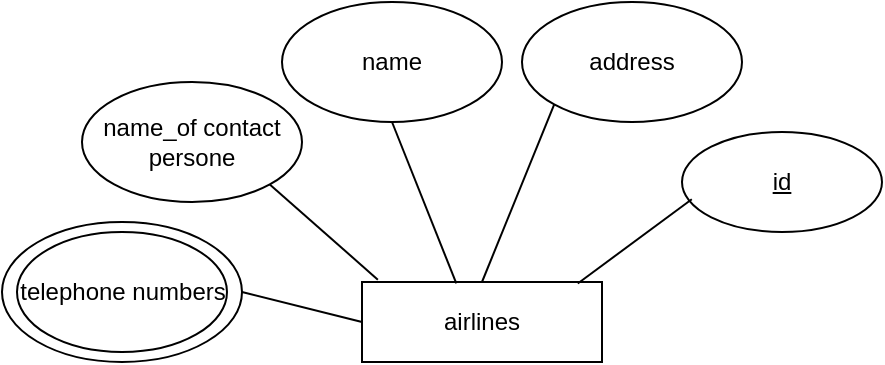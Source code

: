 <mxfile version="21.6.6" type="device">
  <diagram name="Page-1" id="HtAcLtHkczY1ligh3v8u">
    <mxGraphModel dx="1642" dy="1534" grid="1" gridSize="10" guides="1" tooltips="1" connect="1" arrows="1" fold="1" page="1" pageScale="1" pageWidth="850" pageHeight="1100" math="0" shadow="0">
      <root>
        <mxCell id="0" />
        <mxCell id="1" parent="0" />
        <mxCell id="IOyZv-TnH8kgx5Yf8ICI-1" value="airlines" style="rounded=0;whiteSpace=wrap;html=1;" vertex="1" parent="1">
          <mxGeometry x="140" y="120" width="120" height="40" as="geometry" />
        </mxCell>
        <mxCell id="IOyZv-TnH8kgx5Yf8ICI-2" value="&lt;u&gt;id&lt;/u&gt;" style="ellipse;whiteSpace=wrap;html=1;" vertex="1" parent="1">
          <mxGeometry x="300" y="45" width="100" height="50" as="geometry" />
        </mxCell>
        <mxCell id="IOyZv-TnH8kgx5Yf8ICI-3" value="name" style="ellipse;whiteSpace=wrap;html=1;" vertex="1" parent="1">
          <mxGeometry x="100" y="-20" width="110" height="60" as="geometry" />
        </mxCell>
        <mxCell id="IOyZv-TnH8kgx5Yf8ICI-4" value="address" style="ellipse;whiteSpace=wrap;html=1;" vertex="1" parent="1">
          <mxGeometry x="220" y="-20" width="110" height="60" as="geometry" />
        </mxCell>
        <mxCell id="IOyZv-TnH8kgx5Yf8ICI-5" value="name_of contact persone" style="ellipse;whiteSpace=wrap;html=1;" vertex="1" parent="1">
          <mxGeometry y="20" width="110" height="60" as="geometry" />
        </mxCell>
        <mxCell id="IOyZv-TnH8kgx5Yf8ICI-6" value="" style="ellipse;whiteSpace=wrap;html=1;" vertex="1" parent="1">
          <mxGeometry x="-40" y="90" width="120" height="70" as="geometry" />
        </mxCell>
        <mxCell id="IOyZv-TnH8kgx5Yf8ICI-7" value="telephone numbers" style="ellipse;whiteSpace=wrap;html=1;" vertex="1" parent="1">
          <mxGeometry x="-32.5" y="95" width="105" height="60" as="geometry" />
        </mxCell>
        <mxCell id="IOyZv-TnH8kgx5Yf8ICI-8" value="" style="endArrow=none;html=1;rounded=0;exitX=0.393;exitY=0.018;exitDx=0;exitDy=0;exitPerimeter=0;entryX=0.5;entryY=1;entryDx=0;entryDy=0;" edge="1" parent="1" source="IOyZv-TnH8kgx5Yf8ICI-1" target="IOyZv-TnH8kgx5Yf8ICI-3">
          <mxGeometry width="50" height="50" relative="1" as="geometry">
            <mxPoint x="100" y="90" as="sourcePoint" />
            <mxPoint x="150" y="40" as="targetPoint" />
          </mxGeometry>
        </mxCell>
        <mxCell id="IOyZv-TnH8kgx5Yf8ICI-9" value="" style="endArrow=none;html=1;rounded=0;exitX=0.066;exitY=-0.029;exitDx=0;exitDy=0;exitPerimeter=0;entryX=1;entryY=1;entryDx=0;entryDy=0;" edge="1" parent="1" source="IOyZv-TnH8kgx5Yf8ICI-1" target="IOyZv-TnH8kgx5Yf8ICI-5">
          <mxGeometry width="50" height="50" relative="1" as="geometry">
            <mxPoint x="60" y="130" as="sourcePoint" />
            <mxPoint x="110" y="80" as="targetPoint" />
          </mxGeometry>
        </mxCell>
        <mxCell id="IOyZv-TnH8kgx5Yf8ICI-10" value="" style="endArrow=none;html=1;rounded=0;exitX=0;exitY=0.5;exitDx=0;exitDy=0;entryX=1;entryY=0.5;entryDx=0;entryDy=0;" edge="1" parent="1" source="IOyZv-TnH8kgx5Yf8ICI-1" target="IOyZv-TnH8kgx5Yf8ICI-6">
          <mxGeometry width="50" height="50" relative="1" as="geometry">
            <mxPoint x="158" y="129" as="sourcePoint" />
            <mxPoint x="104" y="81" as="targetPoint" />
          </mxGeometry>
        </mxCell>
        <mxCell id="IOyZv-TnH8kgx5Yf8ICI-11" value="" style="endArrow=none;html=1;rounded=0;exitX=0.5;exitY=0;exitDx=0;exitDy=0;entryX=0;entryY=1;entryDx=0;entryDy=0;" edge="1" parent="1" source="IOyZv-TnH8kgx5Yf8ICI-1" target="IOyZv-TnH8kgx5Yf8ICI-4">
          <mxGeometry width="50" height="50" relative="1" as="geometry">
            <mxPoint x="168" y="139" as="sourcePoint" />
            <mxPoint x="245" y="40" as="targetPoint" />
          </mxGeometry>
        </mxCell>
        <mxCell id="IOyZv-TnH8kgx5Yf8ICI-12" value="" style="endArrow=none;html=1;rounded=0;exitX=0.049;exitY=0.673;exitDx=0;exitDy=0;exitPerimeter=0;entryX=0.899;entryY=0.018;entryDx=0;entryDy=0;entryPerimeter=0;" edge="1" parent="1" source="IOyZv-TnH8kgx5Yf8ICI-2" target="IOyZv-TnH8kgx5Yf8ICI-1">
          <mxGeometry width="50" height="50" relative="1" as="geometry">
            <mxPoint x="178" y="149" as="sourcePoint" />
            <mxPoint x="124" y="101" as="targetPoint" />
          </mxGeometry>
        </mxCell>
      </root>
    </mxGraphModel>
  </diagram>
</mxfile>
